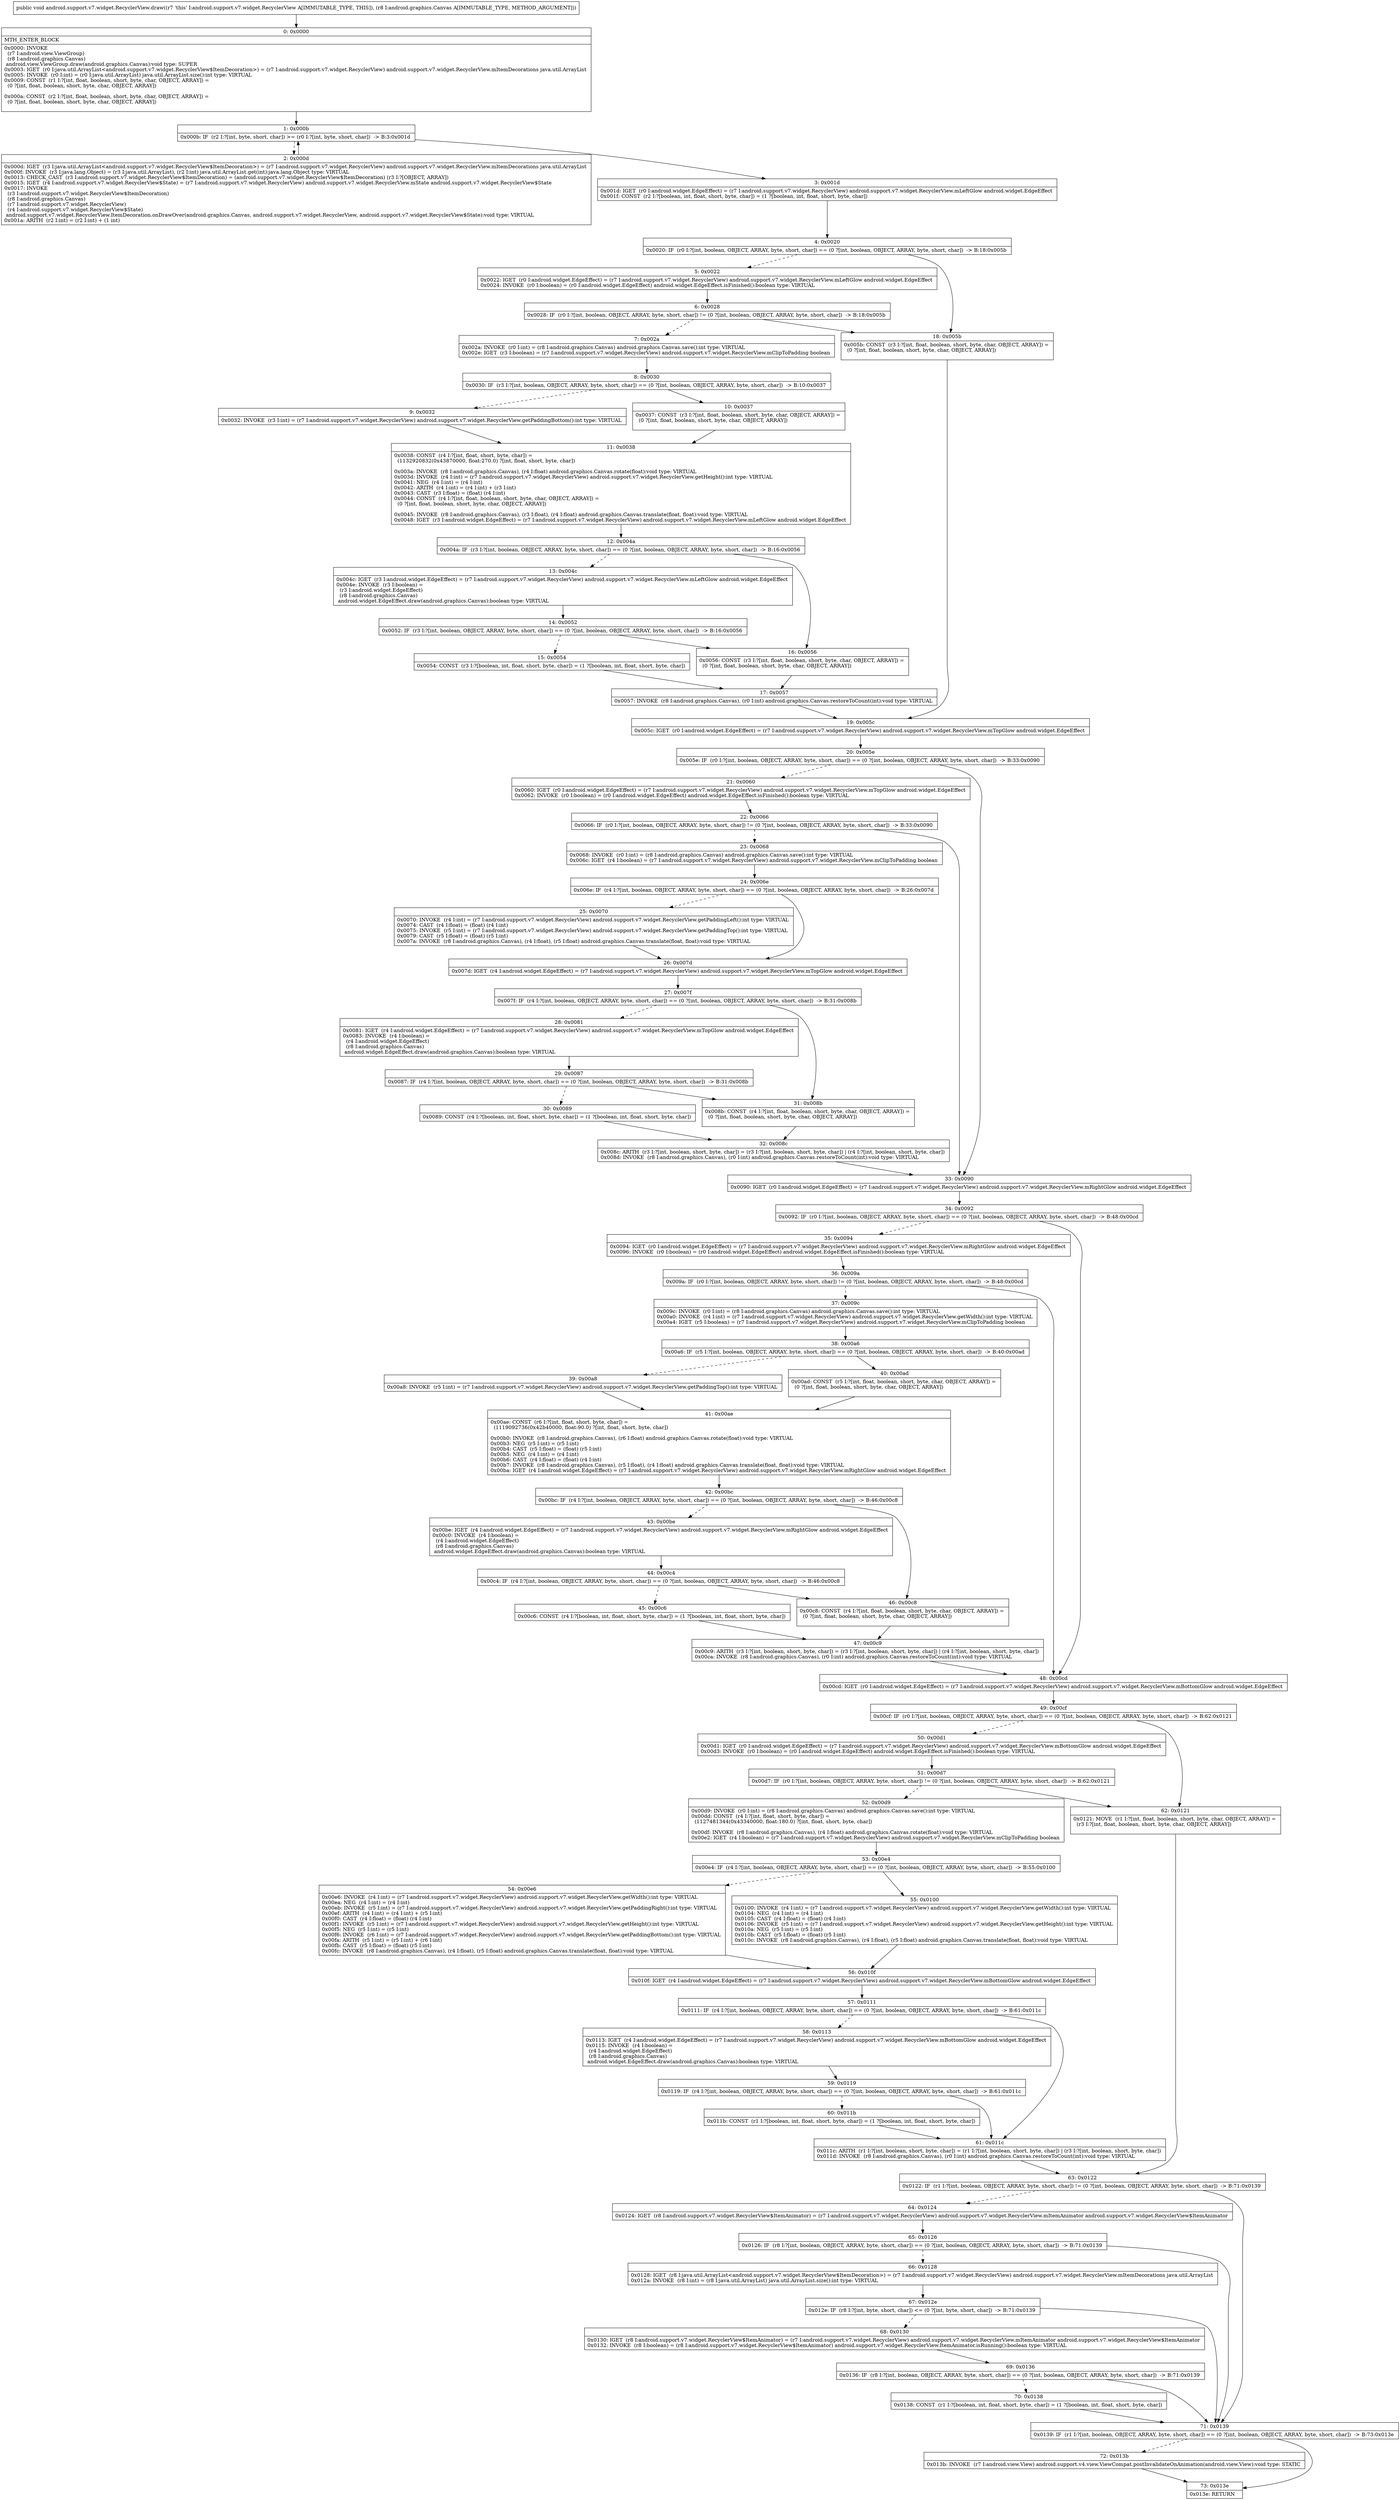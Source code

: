 digraph "CFG forandroid.support.v7.widget.RecyclerView.draw(Landroid\/graphics\/Canvas;)V" {
Node_0 [shape=record,label="{0\:\ 0x0000|MTH_ENTER_BLOCK\l|0x0000: INVOKE  \l  (r7 I:android.view.ViewGroup)\l  (r8 I:android.graphics.Canvas)\l android.view.ViewGroup.draw(android.graphics.Canvas):void type: SUPER \l0x0003: IGET  (r0 I:java.util.ArrayList\<android.support.v7.widget.RecyclerView$ItemDecoration\>) = (r7 I:android.support.v7.widget.RecyclerView) android.support.v7.widget.RecyclerView.mItemDecorations java.util.ArrayList \l0x0005: INVOKE  (r0 I:int) = (r0 I:java.util.ArrayList) java.util.ArrayList.size():int type: VIRTUAL \l0x0009: CONST  (r1 I:?[int, float, boolean, short, byte, char, OBJECT, ARRAY]) = \l  (0 ?[int, float, boolean, short, byte, char, OBJECT, ARRAY])\l \l0x000a: CONST  (r2 I:?[int, float, boolean, short, byte, char, OBJECT, ARRAY]) = \l  (0 ?[int, float, boolean, short, byte, char, OBJECT, ARRAY])\l \l}"];
Node_1 [shape=record,label="{1\:\ 0x000b|0x000b: IF  (r2 I:?[int, byte, short, char]) \>= (r0 I:?[int, byte, short, char])  \-\> B:3:0x001d \l}"];
Node_2 [shape=record,label="{2\:\ 0x000d|0x000d: IGET  (r3 I:java.util.ArrayList\<android.support.v7.widget.RecyclerView$ItemDecoration\>) = (r7 I:android.support.v7.widget.RecyclerView) android.support.v7.widget.RecyclerView.mItemDecorations java.util.ArrayList \l0x000f: INVOKE  (r3 I:java.lang.Object) = (r3 I:java.util.ArrayList), (r2 I:int) java.util.ArrayList.get(int):java.lang.Object type: VIRTUAL \l0x0013: CHECK_CAST  (r3 I:android.support.v7.widget.RecyclerView$ItemDecoration) = (android.support.v7.widget.RecyclerView$ItemDecoration) (r3 I:?[OBJECT, ARRAY]) \l0x0015: IGET  (r4 I:android.support.v7.widget.RecyclerView$State) = (r7 I:android.support.v7.widget.RecyclerView) android.support.v7.widget.RecyclerView.mState android.support.v7.widget.RecyclerView$State \l0x0017: INVOKE  \l  (r3 I:android.support.v7.widget.RecyclerView$ItemDecoration)\l  (r8 I:android.graphics.Canvas)\l  (r7 I:android.support.v7.widget.RecyclerView)\l  (r4 I:android.support.v7.widget.RecyclerView$State)\l android.support.v7.widget.RecyclerView.ItemDecoration.onDrawOver(android.graphics.Canvas, android.support.v7.widget.RecyclerView, android.support.v7.widget.RecyclerView$State):void type: VIRTUAL \l0x001a: ARITH  (r2 I:int) = (r2 I:int) + (1 int) \l}"];
Node_3 [shape=record,label="{3\:\ 0x001d|0x001d: IGET  (r0 I:android.widget.EdgeEffect) = (r7 I:android.support.v7.widget.RecyclerView) android.support.v7.widget.RecyclerView.mLeftGlow android.widget.EdgeEffect \l0x001f: CONST  (r2 I:?[boolean, int, float, short, byte, char]) = (1 ?[boolean, int, float, short, byte, char]) \l}"];
Node_4 [shape=record,label="{4\:\ 0x0020|0x0020: IF  (r0 I:?[int, boolean, OBJECT, ARRAY, byte, short, char]) == (0 ?[int, boolean, OBJECT, ARRAY, byte, short, char])  \-\> B:18:0x005b \l}"];
Node_5 [shape=record,label="{5\:\ 0x0022|0x0022: IGET  (r0 I:android.widget.EdgeEffect) = (r7 I:android.support.v7.widget.RecyclerView) android.support.v7.widget.RecyclerView.mLeftGlow android.widget.EdgeEffect \l0x0024: INVOKE  (r0 I:boolean) = (r0 I:android.widget.EdgeEffect) android.widget.EdgeEffect.isFinished():boolean type: VIRTUAL \l}"];
Node_6 [shape=record,label="{6\:\ 0x0028|0x0028: IF  (r0 I:?[int, boolean, OBJECT, ARRAY, byte, short, char]) != (0 ?[int, boolean, OBJECT, ARRAY, byte, short, char])  \-\> B:18:0x005b \l}"];
Node_7 [shape=record,label="{7\:\ 0x002a|0x002a: INVOKE  (r0 I:int) = (r8 I:android.graphics.Canvas) android.graphics.Canvas.save():int type: VIRTUAL \l0x002e: IGET  (r3 I:boolean) = (r7 I:android.support.v7.widget.RecyclerView) android.support.v7.widget.RecyclerView.mClipToPadding boolean \l}"];
Node_8 [shape=record,label="{8\:\ 0x0030|0x0030: IF  (r3 I:?[int, boolean, OBJECT, ARRAY, byte, short, char]) == (0 ?[int, boolean, OBJECT, ARRAY, byte, short, char])  \-\> B:10:0x0037 \l}"];
Node_9 [shape=record,label="{9\:\ 0x0032|0x0032: INVOKE  (r3 I:int) = (r7 I:android.support.v7.widget.RecyclerView) android.support.v7.widget.RecyclerView.getPaddingBottom():int type: VIRTUAL \l}"];
Node_10 [shape=record,label="{10\:\ 0x0037|0x0037: CONST  (r3 I:?[int, float, boolean, short, byte, char, OBJECT, ARRAY]) = \l  (0 ?[int, float, boolean, short, byte, char, OBJECT, ARRAY])\l \l}"];
Node_11 [shape=record,label="{11\:\ 0x0038|0x0038: CONST  (r4 I:?[int, float, short, byte, char]) = \l  (1132920832(0x43870000, float:270.0) ?[int, float, short, byte, char])\l \l0x003a: INVOKE  (r8 I:android.graphics.Canvas), (r4 I:float) android.graphics.Canvas.rotate(float):void type: VIRTUAL \l0x003d: INVOKE  (r4 I:int) = (r7 I:android.support.v7.widget.RecyclerView) android.support.v7.widget.RecyclerView.getHeight():int type: VIRTUAL \l0x0041: NEG  (r4 I:int) = (r4 I:int) \l0x0042: ARITH  (r4 I:int) = (r4 I:int) + (r3 I:int) \l0x0043: CAST  (r3 I:float) = (float) (r4 I:int) \l0x0044: CONST  (r4 I:?[int, float, boolean, short, byte, char, OBJECT, ARRAY]) = \l  (0 ?[int, float, boolean, short, byte, char, OBJECT, ARRAY])\l \l0x0045: INVOKE  (r8 I:android.graphics.Canvas), (r3 I:float), (r4 I:float) android.graphics.Canvas.translate(float, float):void type: VIRTUAL \l0x0048: IGET  (r3 I:android.widget.EdgeEffect) = (r7 I:android.support.v7.widget.RecyclerView) android.support.v7.widget.RecyclerView.mLeftGlow android.widget.EdgeEffect \l}"];
Node_12 [shape=record,label="{12\:\ 0x004a|0x004a: IF  (r3 I:?[int, boolean, OBJECT, ARRAY, byte, short, char]) == (0 ?[int, boolean, OBJECT, ARRAY, byte, short, char])  \-\> B:16:0x0056 \l}"];
Node_13 [shape=record,label="{13\:\ 0x004c|0x004c: IGET  (r3 I:android.widget.EdgeEffect) = (r7 I:android.support.v7.widget.RecyclerView) android.support.v7.widget.RecyclerView.mLeftGlow android.widget.EdgeEffect \l0x004e: INVOKE  (r3 I:boolean) = \l  (r3 I:android.widget.EdgeEffect)\l  (r8 I:android.graphics.Canvas)\l android.widget.EdgeEffect.draw(android.graphics.Canvas):boolean type: VIRTUAL \l}"];
Node_14 [shape=record,label="{14\:\ 0x0052|0x0052: IF  (r3 I:?[int, boolean, OBJECT, ARRAY, byte, short, char]) == (0 ?[int, boolean, OBJECT, ARRAY, byte, short, char])  \-\> B:16:0x0056 \l}"];
Node_15 [shape=record,label="{15\:\ 0x0054|0x0054: CONST  (r3 I:?[boolean, int, float, short, byte, char]) = (1 ?[boolean, int, float, short, byte, char]) \l}"];
Node_16 [shape=record,label="{16\:\ 0x0056|0x0056: CONST  (r3 I:?[int, float, boolean, short, byte, char, OBJECT, ARRAY]) = \l  (0 ?[int, float, boolean, short, byte, char, OBJECT, ARRAY])\l \l}"];
Node_17 [shape=record,label="{17\:\ 0x0057|0x0057: INVOKE  (r8 I:android.graphics.Canvas), (r0 I:int) android.graphics.Canvas.restoreToCount(int):void type: VIRTUAL \l}"];
Node_18 [shape=record,label="{18\:\ 0x005b|0x005b: CONST  (r3 I:?[int, float, boolean, short, byte, char, OBJECT, ARRAY]) = \l  (0 ?[int, float, boolean, short, byte, char, OBJECT, ARRAY])\l \l}"];
Node_19 [shape=record,label="{19\:\ 0x005c|0x005c: IGET  (r0 I:android.widget.EdgeEffect) = (r7 I:android.support.v7.widget.RecyclerView) android.support.v7.widget.RecyclerView.mTopGlow android.widget.EdgeEffect \l}"];
Node_20 [shape=record,label="{20\:\ 0x005e|0x005e: IF  (r0 I:?[int, boolean, OBJECT, ARRAY, byte, short, char]) == (0 ?[int, boolean, OBJECT, ARRAY, byte, short, char])  \-\> B:33:0x0090 \l}"];
Node_21 [shape=record,label="{21\:\ 0x0060|0x0060: IGET  (r0 I:android.widget.EdgeEffect) = (r7 I:android.support.v7.widget.RecyclerView) android.support.v7.widget.RecyclerView.mTopGlow android.widget.EdgeEffect \l0x0062: INVOKE  (r0 I:boolean) = (r0 I:android.widget.EdgeEffect) android.widget.EdgeEffect.isFinished():boolean type: VIRTUAL \l}"];
Node_22 [shape=record,label="{22\:\ 0x0066|0x0066: IF  (r0 I:?[int, boolean, OBJECT, ARRAY, byte, short, char]) != (0 ?[int, boolean, OBJECT, ARRAY, byte, short, char])  \-\> B:33:0x0090 \l}"];
Node_23 [shape=record,label="{23\:\ 0x0068|0x0068: INVOKE  (r0 I:int) = (r8 I:android.graphics.Canvas) android.graphics.Canvas.save():int type: VIRTUAL \l0x006c: IGET  (r4 I:boolean) = (r7 I:android.support.v7.widget.RecyclerView) android.support.v7.widget.RecyclerView.mClipToPadding boolean \l}"];
Node_24 [shape=record,label="{24\:\ 0x006e|0x006e: IF  (r4 I:?[int, boolean, OBJECT, ARRAY, byte, short, char]) == (0 ?[int, boolean, OBJECT, ARRAY, byte, short, char])  \-\> B:26:0x007d \l}"];
Node_25 [shape=record,label="{25\:\ 0x0070|0x0070: INVOKE  (r4 I:int) = (r7 I:android.support.v7.widget.RecyclerView) android.support.v7.widget.RecyclerView.getPaddingLeft():int type: VIRTUAL \l0x0074: CAST  (r4 I:float) = (float) (r4 I:int) \l0x0075: INVOKE  (r5 I:int) = (r7 I:android.support.v7.widget.RecyclerView) android.support.v7.widget.RecyclerView.getPaddingTop():int type: VIRTUAL \l0x0079: CAST  (r5 I:float) = (float) (r5 I:int) \l0x007a: INVOKE  (r8 I:android.graphics.Canvas), (r4 I:float), (r5 I:float) android.graphics.Canvas.translate(float, float):void type: VIRTUAL \l}"];
Node_26 [shape=record,label="{26\:\ 0x007d|0x007d: IGET  (r4 I:android.widget.EdgeEffect) = (r7 I:android.support.v7.widget.RecyclerView) android.support.v7.widget.RecyclerView.mTopGlow android.widget.EdgeEffect \l}"];
Node_27 [shape=record,label="{27\:\ 0x007f|0x007f: IF  (r4 I:?[int, boolean, OBJECT, ARRAY, byte, short, char]) == (0 ?[int, boolean, OBJECT, ARRAY, byte, short, char])  \-\> B:31:0x008b \l}"];
Node_28 [shape=record,label="{28\:\ 0x0081|0x0081: IGET  (r4 I:android.widget.EdgeEffect) = (r7 I:android.support.v7.widget.RecyclerView) android.support.v7.widget.RecyclerView.mTopGlow android.widget.EdgeEffect \l0x0083: INVOKE  (r4 I:boolean) = \l  (r4 I:android.widget.EdgeEffect)\l  (r8 I:android.graphics.Canvas)\l android.widget.EdgeEffect.draw(android.graphics.Canvas):boolean type: VIRTUAL \l}"];
Node_29 [shape=record,label="{29\:\ 0x0087|0x0087: IF  (r4 I:?[int, boolean, OBJECT, ARRAY, byte, short, char]) == (0 ?[int, boolean, OBJECT, ARRAY, byte, short, char])  \-\> B:31:0x008b \l}"];
Node_30 [shape=record,label="{30\:\ 0x0089|0x0089: CONST  (r4 I:?[boolean, int, float, short, byte, char]) = (1 ?[boolean, int, float, short, byte, char]) \l}"];
Node_31 [shape=record,label="{31\:\ 0x008b|0x008b: CONST  (r4 I:?[int, float, boolean, short, byte, char, OBJECT, ARRAY]) = \l  (0 ?[int, float, boolean, short, byte, char, OBJECT, ARRAY])\l \l}"];
Node_32 [shape=record,label="{32\:\ 0x008c|0x008c: ARITH  (r3 I:?[int, boolean, short, byte, char]) = (r3 I:?[int, boolean, short, byte, char]) \| (r4 I:?[int, boolean, short, byte, char]) \l0x008d: INVOKE  (r8 I:android.graphics.Canvas), (r0 I:int) android.graphics.Canvas.restoreToCount(int):void type: VIRTUAL \l}"];
Node_33 [shape=record,label="{33\:\ 0x0090|0x0090: IGET  (r0 I:android.widget.EdgeEffect) = (r7 I:android.support.v7.widget.RecyclerView) android.support.v7.widget.RecyclerView.mRightGlow android.widget.EdgeEffect \l}"];
Node_34 [shape=record,label="{34\:\ 0x0092|0x0092: IF  (r0 I:?[int, boolean, OBJECT, ARRAY, byte, short, char]) == (0 ?[int, boolean, OBJECT, ARRAY, byte, short, char])  \-\> B:48:0x00cd \l}"];
Node_35 [shape=record,label="{35\:\ 0x0094|0x0094: IGET  (r0 I:android.widget.EdgeEffect) = (r7 I:android.support.v7.widget.RecyclerView) android.support.v7.widget.RecyclerView.mRightGlow android.widget.EdgeEffect \l0x0096: INVOKE  (r0 I:boolean) = (r0 I:android.widget.EdgeEffect) android.widget.EdgeEffect.isFinished():boolean type: VIRTUAL \l}"];
Node_36 [shape=record,label="{36\:\ 0x009a|0x009a: IF  (r0 I:?[int, boolean, OBJECT, ARRAY, byte, short, char]) != (0 ?[int, boolean, OBJECT, ARRAY, byte, short, char])  \-\> B:48:0x00cd \l}"];
Node_37 [shape=record,label="{37\:\ 0x009c|0x009c: INVOKE  (r0 I:int) = (r8 I:android.graphics.Canvas) android.graphics.Canvas.save():int type: VIRTUAL \l0x00a0: INVOKE  (r4 I:int) = (r7 I:android.support.v7.widget.RecyclerView) android.support.v7.widget.RecyclerView.getWidth():int type: VIRTUAL \l0x00a4: IGET  (r5 I:boolean) = (r7 I:android.support.v7.widget.RecyclerView) android.support.v7.widget.RecyclerView.mClipToPadding boolean \l}"];
Node_38 [shape=record,label="{38\:\ 0x00a6|0x00a6: IF  (r5 I:?[int, boolean, OBJECT, ARRAY, byte, short, char]) == (0 ?[int, boolean, OBJECT, ARRAY, byte, short, char])  \-\> B:40:0x00ad \l}"];
Node_39 [shape=record,label="{39\:\ 0x00a8|0x00a8: INVOKE  (r5 I:int) = (r7 I:android.support.v7.widget.RecyclerView) android.support.v7.widget.RecyclerView.getPaddingTop():int type: VIRTUAL \l}"];
Node_40 [shape=record,label="{40\:\ 0x00ad|0x00ad: CONST  (r5 I:?[int, float, boolean, short, byte, char, OBJECT, ARRAY]) = \l  (0 ?[int, float, boolean, short, byte, char, OBJECT, ARRAY])\l \l}"];
Node_41 [shape=record,label="{41\:\ 0x00ae|0x00ae: CONST  (r6 I:?[int, float, short, byte, char]) = \l  (1119092736(0x42b40000, float:90.0) ?[int, float, short, byte, char])\l \l0x00b0: INVOKE  (r8 I:android.graphics.Canvas), (r6 I:float) android.graphics.Canvas.rotate(float):void type: VIRTUAL \l0x00b3: NEG  (r5 I:int) = (r5 I:int) \l0x00b4: CAST  (r5 I:float) = (float) (r5 I:int) \l0x00b5: NEG  (r4 I:int) = (r4 I:int) \l0x00b6: CAST  (r4 I:float) = (float) (r4 I:int) \l0x00b7: INVOKE  (r8 I:android.graphics.Canvas), (r5 I:float), (r4 I:float) android.graphics.Canvas.translate(float, float):void type: VIRTUAL \l0x00ba: IGET  (r4 I:android.widget.EdgeEffect) = (r7 I:android.support.v7.widget.RecyclerView) android.support.v7.widget.RecyclerView.mRightGlow android.widget.EdgeEffect \l}"];
Node_42 [shape=record,label="{42\:\ 0x00bc|0x00bc: IF  (r4 I:?[int, boolean, OBJECT, ARRAY, byte, short, char]) == (0 ?[int, boolean, OBJECT, ARRAY, byte, short, char])  \-\> B:46:0x00c8 \l}"];
Node_43 [shape=record,label="{43\:\ 0x00be|0x00be: IGET  (r4 I:android.widget.EdgeEffect) = (r7 I:android.support.v7.widget.RecyclerView) android.support.v7.widget.RecyclerView.mRightGlow android.widget.EdgeEffect \l0x00c0: INVOKE  (r4 I:boolean) = \l  (r4 I:android.widget.EdgeEffect)\l  (r8 I:android.graphics.Canvas)\l android.widget.EdgeEffect.draw(android.graphics.Canvas):boolean type: VIRTUAL \l}"];
Node_44 [shape=record,label="{44\:\ 0x00c4|0x00c4: IF  (r4 I:?[int, boolean, OBJECT, ARRAY, byte, short, char]) == (0 ?[int, boolean, OBJECT, ARRAY, byte, short, char])  \-\> B:46:0x00c8 \l}"];
Node_45 [shape=record,label="{45\:\ 0x00c6|0x00c6: CONST  (r4 I:?[boolean, int, float, short, byte, char]) = (1 ?[boolean, int, float, short, byte, char]) \l}"];
Node_46 [shape=record,label="{46\:\ 0x00c8|0x00c8: CONST  (r4 I:?[int, float, boolean, short, byte, char, OBJECT, ARRAY]) = \l  (0 ?[int, float, boolean, short, byte, char, OBJECT, ARRAY])\l \l}"];
Node_47 [shape=record,label="{47\:\ 0x00c9|0x00c9: ARITH  (r3 I:?[int, boolean, short, byte, char]) = (r3 I:?[int, boolean, short, byte, char]) \| (r4 I:?[int, boolean, short, byte, char]) \l0x00ca: INVOKE  (r8 I:android.graphics.Canvas), (r0 I:int) android.graphics.Canvas.restoreToCount(int):void type: VIRTUAL \l}"];
Node_48 [shape=record,label="{48\:\ 0x00cd|0x00cd: IGET  (r0 I:android.widget.EdgeEffect) = (r7 I:android.support.v7.widget.RecyclerView) android.support.v7.widget.RecyclerView.mBottomGlow android.widget.EdgeEffect \l}"];
Node_49 [shape=record,label="{49\:\ 0x00cf|0x00cf: IF  (r0 I:?[int, boolean, OBJECT, ARRAY, byte, short, char]) == (0 ?[int, boolean, OBJECT, ARRAY, byte, short, char])  \-\> B:62:0x0121 \l}"];
Node_50 [shape=record,label="{50\:\ 0x00d1|0x00d1: IGET  (r0 I:android.widget.EdgeEffect) = (r7 I:android.support.v7.widget.RecyclerView) android.support.v7.widget.RecyclerView.mBottomGlow android.widget.EdgeEffect \l0x00d3: INVOKE  (r0 I:boolean) = (r0 I:android.widget.EdgeEffect) android.widget.EdgeEffect.isFinished():boolean type: VIRTUAL \l}"];
Node_51 [shape=record,label="{51\:\ 0x00d7|0x00d7: IF  (r0 I:?[int, boolean, OBJECT, ARRAY, byte, short, char]) != (0 ?[int, boolean, OBJECT, ARRAY, byte, short, char])  \-\> B:62:0x0121 \l}"];
Node_52 [shape=record,label="{52\:\ 0x00d9|0x00d9: INVOKE  (r0 I:int) = (r8 I:android.graphics.Canvas) android.graphics.Canvas.save():int type: VIRTUAL \l0x00dd: CONST  (r4 I:?[int, float, short, byte, char]) = \l  (1127481344(0x43340000, float:180.0) ?[int, float, short, byte, char])\l \l0x00df: INVOKE  (r8 I:android.graphics.Canvas), (r4 I:float) android.graphics.Canvas.rotate(float):void type: VIRTUAL \l0x00e2: IGET  (r4 I:boolean) = (r7 I:android.support.v7.widget.RecyclerView) android.support.v7.widget.RecyclerView.mClipToPadding boolean \l}"];
Node_53 [shape=record,label="{53\:\ 0x00e4|0x00e4: IF  (r4 I:?[int, boolean, OBJECT, ARRAY, byte, short, char]) == (0 ?[int, boolean, OBJECT, ARRAY, byte, short, char])  \-\> B:55:0x0100 \l}"];
Node_54 [shape=record,label="{54\:\ 0x00e6|0x00e6: INVOKE  (r4 I:int) = (r7 I:android.support.v7.widget.RecyclerView) android.support.v7.widget.RecyclerView.getWidth():int type: VIRTUAL \l0x00ea: NEG  (r4 I:int) = (r4 I:int) \l0x00eb: INVOKE  (r5 I:int) = (r7 I:android.support.v7.widget.RecyclerView) android.support.v7.widget.RecyclerView.getPaddingRight():int type: VIRTUAL \l0x00ef: ARITH  (r4 I:int) = (r4 I:int) + (r5 I:int) \l0x00f0: CAST  (r4 I:float) = (float) (r4 I:int) \l0x00f1: INVOKE  (r5 I:int) = (r7 I:android.support.v7.widget.RecyclerView) android.support.v7.widget.RecyclerView.getHeight():int type: VIRTUAL \l0x00f5: NEG  (r5 I:int) = (r5 I:int) \l0x00f6: INVOKE  (r6 I:int) = (r7 I:android.support.v7.widget.RecyclerView) android.support.v7.widget.RecyclerView.getPaddingBottom():int type: VIRTUAL \l0x00fa: ARITH  (r5 I:int) = (r5 I:int) + (r6 I:int) \l0x00fb: CAST  (r5 I:float) = (float) (r5 I:int) \l0x00fc: INVOKE  (r8 I:android.graphics.Canvas), (r4 I:float), (r5 I:float) android.graphics.Canvas.translate(float, float):void type: VIRTUAL \l}"];
Node_55 [shape=record,label="{55\:\ 0x0100|0x0100: INVOKE  (r4 I:int) = (r7 I:android.support.v7.widget.RecyclerView) android.support.v7.widget.RecyclerView.getWidth():int type: VIRTUAL \l0x0104: NEG  (r4 I:int) = (r4 I:int) \l0x0105: CAST  (r4 I:float) = (float) (r4 I:int) \l0x0106: INVOKE  (r5 I:int) = (r7 I:android.support.v7.widget.RecyclerView) android.support.v7.widget.RecyclerView.getHeight():int type: VIRTUAL \l0x010a: NEG  (r5 I:int) = (r5 I:int) \l0x010b: CAST  (r5 I:float) = (float) (r5 I:int) \l0x010c: INVOKE  (r8 I:android.graphics.Canvas), (r4 I:float), (r5 I:float) android.graphics.Canvas.translate(float, float):void type: VIRTUAL \l}"];
Node_56 [shape=record,label="{56\:\ 0x010f|0x010f: IGET  (r4 I:android.widget.EdgeEffect) = (r7 I:android.support.v7.widget.RecyclerView) android.support.v7.widget.RecyclerView.mBottomGlow android.widget.EdgeEffect \l}"];
Node_57 [shape=record,label="{57\:\ 0x0111|0x0111: IF  (r4 I:?[int, boolean, OBJECT, ARRAY, byte, short, char]) == (0 ?[int, boolean, OBJECT, ARRAY, byte, short, char])  \-\> B:61:0x011c \l}"];
Node_58 [shape=record,label="{58\:\ 0x0113|0x0113: IGET  (r4 I:android.widget.EdgeEffect) = (r7 I:android.support.v7.widget.RecyclerView) android.support.v7.widget.RecyclerView.mBottomGlow android.widget.EdgeEffect \l0x0115: INVOKE  (r4 I:boolean) = \l  (r4 I:android.widget.EdgeEffect)\l  (r8 I:android.graphics.Canvas)\l android.widget.EdgeEffect.draw(android.graphics.Canvas):boolean type: VIRTUAL \l}"];
Node_59 [shape=record,label="{59\:\ 0x0119|0x0119: IF  (r4 I:?[int, boolean, OBJECT, ARRAY, byte, short, char]) == (0 ?[int, boolean, OBJECT, ARRAY, byte, short, char])  \-\> B:61:0x011c \l}"];
Node_60 [shape=record,label="{60\:\ 0x011b|0x011b: CONST  (r1 I:?[boolean, int, float, short, byte, char]) = (1 ?[boolean, int, float, short, byte, char]) \l}"];
Node_61 [shape=record,label="{61\:\ 0x011c|0x011c: ARITH  (r1 I:?[int, boolean, short, byte, char]) = (r1 I:?[int, boolean, short, byte, char]) \| (r3 I:?[int, boolean, short, byte, char]) \l0x011d: INVOKE  (r8 I:android.graphics.Canvas), (r0 I:int) android.graphics.Canvas.restoreToCount(int):void type: VIRTUAL \l}"];
Node_62 [shape=record,label="{62\:\ 0x0121|0x0121: MOVE  (r1 I:?[int, float, boolean, short, byte, char, OBJECT, ARRAY]) = \l  (r3 I:?[int, float, boolean, short, byte, char, OBJECT, ARRAY])\l \l}"];
Node_63 [shape=record,label="{63\:\ 0x0122|0x0122: IF  (r1 I:?[int, boolean, OBJECT, ARRAY, byte, short, char]) != (0 ?[int, boolean, OBJECT, ARRAY, byte, short, char])  \-\> B:71:0x0139 \l}"];
Node_64 [shape=record,label="{64\:\ 0x0124|0x0124: IGET  (r8 I:android.support.v7.widget.RecyclerView$ItemAnimator) = (r7 I:android.support.v7.widget.RecyclerView) android.support.v7.widget.RecyclerView.mItemAnimator android.support.v7.widget.RecyclerView$ItemAnimator \l}"];
Node_65 [shape=record,label="{65\:\ 0x0126|0x0126: IF  (r8 I:?[int, boolean, OBJECT, ARRAY, byte, short, char]) == (0 ?[int, boolean, OBJECT, ARRAY, byte, short, char])  \-\> B:71:0x0139 \l}"];
Node_66 [shape=record,label="{66\:\ 0x0128|0x0128: IGET  (r8 I:java.util.ArrayList\<android.support.v7.widget.RecyclerView$ItemDecoration\>) = (r7 I:android.support.v7.widget.RecyclerView) android.support.v7.widget.RecyclerView.mItemDecorations java.util.ArrayList \l0x012a: INVOKE  (r8 I:int) = (r8 I:java.util.ArrayList) java.util.ArrayList.size():int type: VIRTUAL \l}"];
Node_67 [shape=record,label="{67\:\ 0x012e|0x012e: IF  (r8 I:?[int, byte, short, char]) \<= (0 ?[int, byte, short, char])  \-\> B:71:0x0139 \l}"];
Node_68 [shape=record,label="{68\:\ 0x0130|0x0130: IGET  (r8 I:android.support.v7.widget.RecyclerView$ItemAnimator) = (r7 I:android.support.v7.widget.RecyclerView) android.support.v7.widget.RecyclerView.mItemAnimator android.support.v7.widget.RecyclerView$ItemAnimator \l0x0132: INVOKE  (r8 I:boolean) = (r8 I:android.support.v7.widget.RecyclerView$ItemAnimator) android.support.v7.widget.RecyclerView.ItemAnimator.isRunning():boolean type: VIRTUAL \l}"];
Node_69 [shape=record,label="{69\:\ 0x0136|0x0136: IF  (r8 I:?[int, boolean, OBJECT, ARRAY, byte, short, char]) == (0 ?[int, boolean, OBJECT, ARRAY, byte, short, char])  \-\> B:71:0x0139 \l}"];
Node_70 [shape=record,label="{70\:\ 0x0138|0x0138: CONST  (r1 I:?[boolean, int, float, short, byte, char]) = (1 ?[boolean, int, float, short, byte, char]) \l}"];
Node_71 [shape=record,label="{71\:\ 0x0139|0x0139: IF  (r1 I:?[int, boolean, OBJECT, ARRAY, byte, short, char]) == (0 ?[int, boolean, OBJECT, ARRAY, byte, short, char])  \-\> B:73:0x013e \l}"];
Node_72 [shape=record,label="{72\:\ 0x013b|0x013b: INVOKE  (r7 I:android.view.View) android.support.v4.view.ViewCompat.postInvalidateOnAnimation(android.view.View):void type: STATIC \l}"];
Node_73 [shape=record,label="{73\:\ 0x013e|0x013e: RETURN   \l}"];
MethodNode[shape=record,label="{public void android.support.v7.widget.RecyclerView.draw((r7 'this' I:android.support.v7.widget.RecyclerView A[IMMUTABLE_TYPE, THIS]), (r8 I:android.graphics.Canvas A[IMMUTABLE_TYPE, METHOD_ARGUMENT])) }"];
MethodNode -> Node_0;
Node_0 -> Node_1;
Node_1 -> Node_2[style=dashed];
Node_1 -> Node_3;
Node_2 -> Node_1;
Node_3 -> Node_4;
Node_4 -> Node_5[style=dashed];
Node_4 -> Node_18;
Node_5 -> Node_6;
Node_6 -> Node_7[style=dashed];
Node_6 -> Node_18;
Node_7 -> Node_8;
Node_8 -> Node_9[style=dashed];
Node_8 -> Node_10;
Node_9 -> Node_11;
Node_10 -> Node_11;
Node_11 -> Node_12;
Node_12 -> Node_13[style=dashed];
Node_12 -> Node_16;
Node_13 -> Node_14;
Node_14 -> Node_15[style=dashed];
Node_14 -> Node_16;
Node_15 -> Node_17;
Node_16 -> Node_17;
Node_17 -> Node_19;
Node_18 -> Node_19;
Node_19 -> Node_20;
Node_20 -> Node_21[style=dashed];
Node_20 -> Node_33;
Node_21 -> Node_22;
Node_22 -> Node_23[style=dashed];
Node_22 -> Node_33;
Node_23 -> Node_24;
Node_24 -> Node_25[style=dashed];
Node_24 -> Node_26;
Node_25 -> Node_26;
Node_26 -> Node_27;
Node_27 -> Node_28[style=dashed];
Node_27 -> Node_31;
Node_28 -> Node_29;
Node_29 -> Node_30[style=dashed];
Node_29 -> Node_31;
Node_30 -> Node_32;
Node_31 -> Node_32;
Node_32 -> Node_33;
Node_33 -> Node_34;
Node_34 -> Node_35[style=dashed];
Node_34 -> Node_48;
Node_35 -> Node_36;
Node_36 -> Node_37[style=dashed];
Node_36 -> Node_48;
Node_37 -> Node_38;
Node_38 -> Node_39[style=dashed];
Node_38 -> Node_40;
Node_39 -> Node_41;
Node_40 -> Node_41;
Node_41 -> Node_42;
Node_42 -> Node_43[style=dashed];
Node_42 -> Node_46;
Node_43 -> Node_44;
Node_44 -> Node_45[style=dashed];
Node_44 -> Node_46;
Node_45 -> Node_47;
Node_46 -> Node_47;
Node_47 -> Node_48;
Node_48 -> Node_49;
Node_49 -> Node_50[style=dashed];
Node_49 -> Node_62;
Node_50 -> Node_51;
Node_51 -> Node_52[style=dashed];
Node_51 -> Node_62;
Node_52 -> Node_53;
Node_53 -> Node_54[style=dashed];
Node_53 -> Node_55;
Node_54 -> Node_56;
Node_55 -> Node_56;
Node_56 -> Node_57;
Node_57 -> Node_58[style=dashed];
Node_57 -> Node_61;
Node_58 -> Node_59;
Node_59 -> Node_60[style=dashed];
Node_59 -> Node_61;
Node_60 -> Node_61;
Node_61 -> Node_63;
Node_62 -> Node_63;
Node_63 -> Node_64[style=dashed];
Node_63 -> Node_71;
Node_64 -> Node_65;
Node_65 -> Node_66[style=dashed];
Node_65 -> Node_71;
Node_66 -> Node_67;
Node_67 -> Node_68[style=dashed];
Node_67 -> Node_71;
Node_68 -> Node_69;
Node_69 -> Node_70[style=dashed];
Node_69 -> Node_71;
Node_70 -> Node_71;
Node_71 -> Node_72[style=dashed];
Node_71 -> Node_73;
Node_72 -> Node_73;
}

